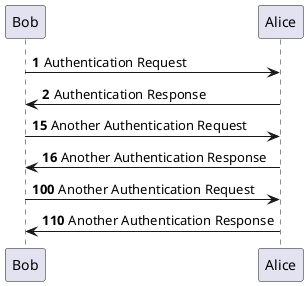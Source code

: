 @startuml

autonumber

Bob -> Alice: Authentication Request
Bob <- Alice: Authentication Response

autonumber 15

Bob -> Alice: Another Authentication Request
Bob <- Alice: Another Authentication Response

autonumber 100 10

Bob -> Alice: Another Authentication Request
Bob <- Alice: Another Authentication Response

@enduml